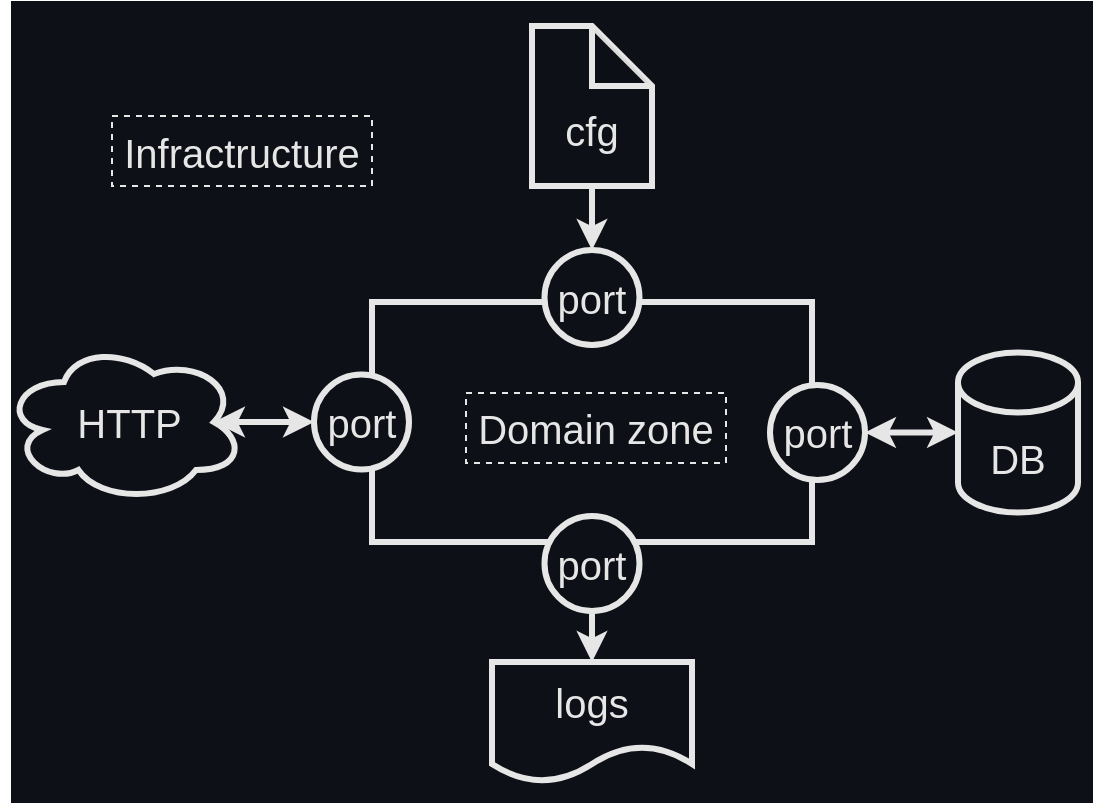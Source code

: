 <mxfile>
    <diagram id="rU-xtE7swLQ4DO77qGND" name="Страница 1">
        <mxGraphModel dx="1047" dy="787" grid="1" gridSize="10" guides="1" tooltips="1" connect="1" arrows="1" fold="1" page="1" pageScale="1" pageWidth="827" pageHeight="1169" background="none" math="0" shadow="0">
            <root>
                <mxCell id="0"/>
                <mxCell id="1" parent="0"/>
                <mxCell id="2" value="" style="rounded=0;whiteSpace=wrap;html=1;strokeColor=#0D1117;fillColor=#0D1117;" parent="1" vertex="1">
                    <mxGeometry x="50" y="50" width="540" height="400" as="geometry"/>
                </mxCell>
                <mxCell id="3" value="" style="rounded=0;whiteSpace=wrap;html=1;strokeWidth=3;strokeColor=#E6E6E6;fillColor=#0D1117;" parent="1" vertex="1">
                    <mxGeometry x="230" y="200" width="220" height="120" as="geometry"/>
                </mxCell>
                <mxCell id="8" value="&lt;font style=&quot;background-color: rgb(13, 17, 23);&quot; color=&quot;#e6e6e6&quot;&gt;port&lt;/font&gt;" style="ellipse;whiteSpace=wrap;html=1;aspect=fixed;strokeWidth=3;fontSize=20;strokeColor=#E6E6E6;fillColor=#0D1117;" parent="1" vertex="1">
                    <mxGeometry x="201" y="236.25" width="47.5" height="47.5" as="geometry"/>
                </mxCell>
                <mxCell id="11" value="&lt;font style=&quot;background-color: rgb(13, 17, 23);&quot; color=&quot;#e6e6e6&quot;&gt;port&lt;/font&gt;" style="ellipse;whiteSpace=wrap;html=1;aspect=fixed;strokeWidth=3;fontSize=20;strokeColor=#E6E6E6;fillColor=#0D1117;" parent="1" vertex="1">
                    <mxGeometry x="429" y="241.5" width="47.5" height="47.5" as="geometry"/>
                </mxCell>
                <mxCell id="12" value="&lt;font style=&quot;background-color: rgb(13, 17, 23);&quot; color=&quot;#e6e6e6&quot;&gt;port&lt;/font&gt;" style="ellipse;whiteSpace=wrap;html=1;aspect=fixed;strokeWidth=3;fontSize=20;strokeColor=#E6E6E6;fillColor=#0D1117;" parent="1" vertex="1">
                    <mxGeometry x="316.25" y="307" width="47.5" height="47.5" as="geometry"/>
                </mxCell>
                <mxCell id="13" value="&lt;font color=&quot;#e6e6e6&quot; style=&quot;background-color: rgb(13, 17, 23);&quot;&gt;port&lt;/font&gt;" style="ellipse;whiteSpace=wrap;html=1;aspect=fixed;strokeWidth=3;fontSize=20;strokeColor=#E6E6E6;fillColor=#0D1117;" parent="1" vertex="1">
                    <mxGeometry x="316.25" y="174" width="47.5" height="47.5" as="geometry"/>
                </mxCell>
                <mxCell id="17" value="&lt;font style=&quot;background-color: rgb(13, 17, 23);&quot; color=&quot;#e6e6e6&quot;&gt;DB&lt;/font&gt;" style="shape=cylinder3;whiteSpace=wrap;html=1;boundedLbl=1;backgroundOutline=1;size=15;strokeWidth=3;fontSize=20;strokeColor=#E6E6E6;fillColor=#0D1117;" parent="1" vertex="1">
                    <mxGeometry x="523" y="225.25" width="60" height="80" as="geometry"/>
                </mxCell>
                <mxCell id="20" value="" style="endArrow=classic;startArrow=classic;html=1;fontSize=20;strokeWidth=3;exitX=0.875;exitY=0.5;exitDx=0;exitDy=0;entryX=0;entryY=0.5;entryDx=0;entryDy=0;strokeColor=#E6E6E6;exitPerimeter=0;" parent="1" source="28" target="8" edge="1">
                    <mxGeometry width="50" height="50" relative="1" as="geometry">
                        <mxPoint x="160" y="259.5" as="sourcePoint"/>
                        <mxPoint x="470" y="380" as="targetPoint"/>
                    </mxGeometry>
                </mxCell>
                <mxCell id="21" value="" style="endArrow=classic;startArrow=classic;html=1;fontSize=20;strokeWidth=3;exitX=1;exitY=0.5;exitDx=0;exitDy=0;strokeColor=#E6E6E6;entryX=0;entryY=0.5;entryDx=0;entryDy=0;entryPerimeter=0;" parent="1" source="11" target="17" edge="1">
                    <mxGeometry width="50" height="50" relative="1" as="geometry">
                        <mxPoint x="170" y="267.5" as="sourcePoint"/>
                        <mxPoint x="510" y="270" as="targetPoint"/>
                    </mxGeometry>
                </mxCell>
                <mxCell id="22" value="&lt;font style=&quot;background-color: rgb(13, 17, 23);&quot; color=&quot;#e6e6e6&quot;&gt;&lt;br&gt;cfg&lt;/font&gt;" style="shape=note;whiteSpace=wrap;html=1;backgroundOutline=1;darkOpacity=0.05;strokeWidth=3;fontSize=20;strokeColor=#E6E6E6;fillColor=#0D1117;" parent="1" vertex="1">
                    <mxGeometry x="310" y="62" width="60" height="80" as="geometry"/>
                </mxCell>
                <mxCell id="23" value="" style="endArrow=classic;html=1;strokeWidth=3;fontSize=20;exitX=0.5;exitY=1;exitDx=0;exitDy=0;exitPerimeter=0;entryX=0.5;entryY=0;entryDx=0;entryDy=0;strokeColor=#E6E6E6;" parent="1" source="22" target="13" edge="1">
                    <mxGeometry width="50" height="50" relative="1" as="geometry">
                        <mxPoint x="400" y="290" as="sourcePoint"/>
                        <mxPoint x="450" y="240" as="targetPoint"/>
                    </mxGeometry>
                </mxCell>
                <mxCell id="24" value="" style="endArrow=classic;html=1;strokeWidth=3;fontSize=20;exitX=0.5;exitY=1;exitDx=0;exitDy=0;strokeColor=#E6E6E6;" parent="1" source="12" edge="1">
                    <mxGeometry width="50" height="50" relative="1" as="geometry">
                        <mxPoint x="350" y="140.0" as="sourcePoint"/>
                        <mxPoint x="340" y="380" as="targetPoint"/>
                    </mxGeometry>
                </mxCell>
                <mxCell id="29" value="" style="shape=document;whiteSpace=wrap;html=1;boundedLbl=1;labelBackgroundColor=#0D1117;strokeColor=#E6E6E6;fontColor=#E6E6E6;fillColor=#0D1117;strokeWidth=3;" parent="1" vertex="1">
                    <mxGeometry x="290" y="380" width="100" height="60" as="geometry"/>
                </mxCell>
                <mxCell id="28" value="&lt;font style=&quot;background-color: rgb(13, 17, 23);&quot; color=&quot;#e6e6e6&quot;&gt;&amp;nbsp;HTTP&lt;/font&gt;" style="ellipse;shape=cloud;whiteSpace=wrap;html=1;strokeWidth=3;fontSize=20;strokeColor=#E6E6E6;fillColor=#0D1117;" parent="1" vertex="1">
                    <mxGeometry x="46" y="220" width="120" height="80" as="geometry"/>
                </mxCell>
                <mxCell id="26" value="&lt;font style=&quot;background-color: rgb(13, 17, 23);&quot; color=&quot;#e6e6e6&quot;&gt;logs&lt;/font&gt;" style="text;html=1;strokeColor=none;fillColor=none;align=center;verticalAlign=middle;whiteSpace=wrap;rounded=0;strokeWidth=3;fontSize=20;" parent="1" vertex="1">
                    <mxGeometry x="310" y="385" width="60" height="30" as="geometry"/>
                </mxCell>
                <mxCell id="4" value="&lt;font color=&quot;#e6e6e6&quot; style=&quot;font-size: 20px; background-color: rgb(13, 17, 23);&quot;&gt;Domain zone&lt;/font&gt;" style="text;html=1;strokeColor=#E6E6E6;fillColor=#0D1117;align=center;verticalAlign=middle;whiteSpace=wrap;rounded=0;strokeWidth=1;dashed=1;" parent="1" vertex="1">
                    <mxGeometry x="277" y="245.5" width="130" height="35" as="geometry"/>
                </mxCell>
                <mxCell id="31" value="&lt;font color=&quot;#e6e6e6&quot; style=&quot;font-size: 20px; background-color: rgb(13, 17, 23);&quot;&gt;Infractructure&lt;/font&gt;" style="text;html=1;strokeColor=#E6E6E6;fillColor=#0D1117;align=center;verticalAlign=middle;whiteSpace=wrap;rounded=0;strokeWidth=1;dashed=1;" parent="1" vertex="1">
                    <mxGeometry x="100" y="107" width="130" height="35" as="geometry"/>
                </mxCell>
            </root>
        </mxGraphModel>
    </diagram>
</mxfile>